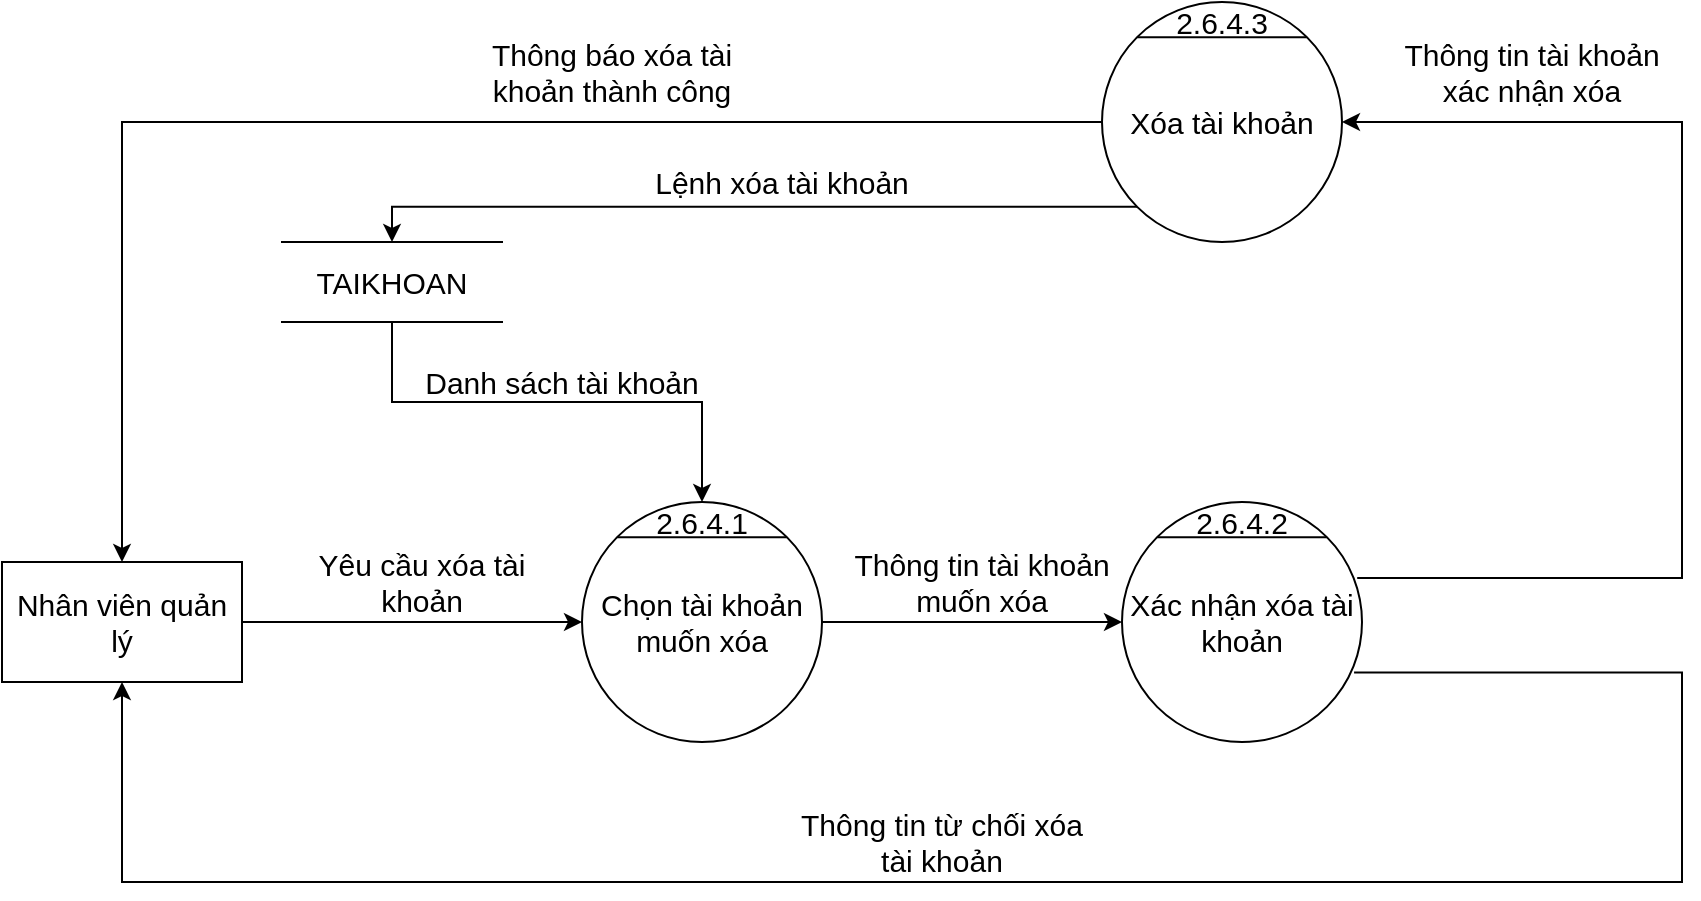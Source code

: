 <mxfile version="16.4.11" type="device"><diagram id="5uB0857ZCNLvZYNrAUeH" name="Page-1"><mxGraphModel dx="1888" dy="641" grid="1" gridSize="10" guides="1" tooltips="1" connect="1" arrows="1" fold="1" page="1" pageScale="1" pageWidth="850" pageHeight="1100" math="0" shadow="0"><root><mxCell id="0"/><mxCell id="1" parent="0"/><mxCell id="61_gc8qRI_YiIwc3ig78-1" value="Chọn tài khoản muốn xóa" style="ellipse;whiteSpace=wrap;html=1;aspect=fixed;fontSize=15;" vertex="1" parent="1"><mxGeometry x="170" y="330" width="120" height="120" as="geometry"/></mxCell><mxCell id="61_gc8qRI_YiIwc3ig78-2" value="" style="endArrow=none;html=1;rounded=0;exitX=0;exitY=0;exitDx=0;exitDy=0;entryX=1;entryY=0;entryDx=0;entryDy=0;fontSize=15;" edge="1" parent="1" source="61_gc8qRI_YiIwc3ig78-1" target="61_gc8qRI_YiIwc3ig78-1"><mxGeometry width="50" height="50" relative="1" as="geometry"><mxPoint x="450" y="370" as="sourcePoint"/><mxPoint x="500" y="320" as="targetPoint"/></mxGeometry></mxCell><mxCell id="61_gc8qRI_YiIwc3ig78-3" value="2.6.4.1" style="text;html=1;strokeColor=none;fillColor=none;align=center;verticalAlign=middle;whiteSpace=wrap;rounded=0;fontSize=15;" vertex="1" parent="1"><mxGeometry x="210" y="330" width="40" height="20" as="geometry"/></mxCell><mxCell id="61_gc8qRI_YiIwc3ig78-4" value="Nhân viên quản lý" style="rounded=0;whiteSpace=wrap;html=1;fontSize=15;" vertex="1" parent="1"><mxGeometry x="-120" y="360" width="120" height="60" as="geometry"/></mxCell><mxCell id="61_gc8qRI_YiIwc3ig78-5" value="" style="endArrow=classic;html=1;rounded=0;exitX=1;exitY=0.5;exitDx=0;exitDy=0;entryX=0;entryY=0.5;entryDx=0;entryDy=0;fontSize=15;" edge="1" parent="1" source="61_gc8qRI_YiIwc3ig78-4" target="61_gc8qRI_YiIwc3ig78-1"><mxGeometry width="50" height="50" relative="1" as="geometry"><mxPoint x="150" y="410" as="sourcePoint"/><mxPoint x="200" y="360" as="targetPoint"/></mxGeometry></mxCell><mxCell id="61_gc8qRI_YiIwc3ig78-6" value="" style="endArrow=classic;html=1;rounded=0;exitX=1;exitY=0.5;exitDx=0;exitDy=0;fontSize=15;entryX=0;entryY=0.5;entryDx=0;entryDy=0;" edge="1" parent="1" source="61_gc8qRI_YiIwc3ig78-1" target="61_gc8qRI_YiIwc3ig78-7"><mxGeometry width="50" height="50" relative="1" as="geometry"><mxPoint x="320" y="389.41" as="sourcePoint"/><mxPoint x="440" y="389" as="targetPoint"/></mxGeometry></mxCell><mxCell id="61_gc8qRI_YiIwc3ig78-7" value="Xác nhận xóa tài khoản" style="ellipse;whiteSpace=wrap;html=1;aspect=fixed;fontSize=15;" vertex="1" parent="1"><mxGeometry x="440" y="330" width="120" height="120" as="geometry"/></mxCell><mxCell id="61_gc8qRI_YiIwc3ig78-8" value="" style="endArrow=none;html=1;rounded=0;exitX=0;exitY=0;exitDx=0;exitDy=0;entryX=1;entryY=0;entryDx=0;entryDy=0;fontSize=15;" edge="1" parent="1" source="61_gc8qRI_YiIwc3ig78-7" target="61_gc8qRI_YiIwc3ig78-7"><mxGeometry width="50" height="50" relative="1" as="geometry"><mxPoint x="730" y="370" as="sourcePoint"/><mxPoint x="780" y="320" as="targetPoint"/></mxGeometry></mxCell><mxCell id="61_gc8qRI_YiIwc3ig78-9" value="2.6.4.2" style="text;html=1;strokeColor=none;fillColor=none;align=center;verticalAlign=middle;whiteSpace=wrap;rounded=0;fontSize=15;" vertex="1" parent="1"><mxGeometry x="480" y="330" width="40" height="20" as="geometry"/></mxCell><mxCell id="61_gc8qRI_YiIwc3ig78-10" value="Yêu cầu xóa tài khoản" style="text;html=1;strokeColor=none;fillColor=none;align=center;verticalAlign=middle;whiteSpace=wrap;rounded=0;fontSize=15;" vertex="1" parent="1"><mxGeometry x="20" y="350" width="140" height="40" as="geometry"/></mxCell><mxCell id="61_gc8qRI_YiIwc3ig78-11" value="Thông tin tài khoản muốn xóa" style="text;html=1;strokeColor=none;fillColor=none;align=center;verticalAlign=middle;whiteSpace=wrap;rounded=0;fontSize=15;" vertex="1" parent="1"><mxGeometry x="300" y="350" width="140" height="40" as="geometry"/></mxCell><mxCell id="61_gc8qRI_YiIwc3ig78-12" value="TAIKHOAN" style="shape=partialRectangle;whiteSpace=wrap;html=1;left=0;right=0;fillColor=none;fontSize=15;" vertex="1" parent="1"><mxGeometry x="20" y="200" width="110" height="40" as="geometry"/></mxCell><mxCell id="61_gc8qRI_YiIwc3ig78-13" value="" style="edgeStyle=segmentEdgeStyle;endArrow=classic;html=1;rounded=0;fontSize=15;exitX=0.5;exitY=1;exitDx=0;exitDy=0;entryX=0.5;entryY=0;entryDx=0;entryDy=0;" edge="1" parent="1" source="61_gc8qRI_YiIwc3ig78-12" target="61_gc8qRI_YiIwc3ig78-3"><mxGeometry width="50" height="50" relative="1" as="geometry"><mxPoint x="250" y="450" as="sourcePoint"/><mxPoint x="300" y="400" as="targetPoint"/><Array as="points"><mxPoint x="75" y="280"/><mxPoint x="230" y="280"/></Array></mxGeometry></mxCell><mxCell id="61_gc8qRI_YiIwc3ig78-14" value="Danh sách tài khoản" style="text;html=1;strokeColor=none;fillColor=none;align=center;verticalAlign=middle;whiteSpace=wrap;rounded=0;fontSize=15;" vertex="1" parent="1"><mxGeometry x="80" y="250" width="160" height="40" as="geometry"/></mxCell><mxCell id="61_gc8qRI_YiIwc3ig78-15" value="Xóa tài khoản" style="ellipse;whiteSpace=wrap;html=1;aspect=fixed;fontSize=15;" vertex="1" parent="1"><mxGeometry x="430" y="80" width="120" height="120" as="geometry"/></mxCell><mxCell id="61_gc8qRI_YiIwc3ig78-16" value="" style="endArrow=none;html=1;rounded=0;exitX=0;exitY=0;exitDx=0;exitDy=0;entryX=1;entryY=0;entryDx=0;entryDy=0;fontSize=15;" edge="1" parent="1" source="61_gc8qRI_YiIwc3ig78-15" target="61_gc8qRI_YiIwc3ig78-15"><mxGeometry width="50" height="50" relative="1" as="geometry"><mxPoint x="720" y="120" as="sourcePoint"/><mxPoint x="770" y="70" as="targetPoint"/></mxGeometry></mxCell><mxCell id="61_gc8qRI_YiIwc3ig78-17" value="2.6.4.3" style="text;html=1;strokeColor=none;fillColor=none;align=center;verticalAlign=middle;whiteSpace=wrap;rounded=0;fontSize=15;" vertex="1" parent="1"><mxGeometry x="470" y="80" width="40" height="20" as="geometry"/></mxCell><mxCell id="61_gc8qRI_YiIwc3ig78-18" value="" style="edgeStyle=segmentEdgeStyle;endArrow=classic;html=1;rounded=0;exitX=0.98;exitY=0.317;exitDx=0;exitDy=0;entryX=1;entryY=0.5;entryDx=0;entryDy=0;exitPerimeter=0;fontSize=15;" edge="1" parent="1" source="61_gc8qRI_YiIwc3ig78-7" target="61_gc8qRI_YiIwc3ig78-15"><mxGeometry width="50" height="50" relative="1" as="geometry"><mxPoint x="270" y="300" as="sourcePoint"/><mxPoint x="320" y="250" as="targetPoint"/><Array as="points"><mxPoint x="720" y="368"/><mxPoint x="720" y="140"/></Array></mxGeometry></mxCell><mxCell id="61_gc8qRI_YiIwc3ig78-19" value="Thông tin tài khoản xác nhận xóa" style="text;html=1;strokeColor=none;fillColor=none;align=center;verticalAlign=middle;whiteSpace=wrap;rounded=0;fontSize=15;" vertex="1" parent="1"><mxGeometry x="570" y="100" width="150" height="30" as="geometry"/></mxCell><mxCell id="61_gc8qRI_YiIwc3ig78-20" value="" style="edgeStyle=segmentEdgeStyle;endArrow=classic;html=1;rounded=0;fontSize=15;exitX=0;exitY=1;exitDx=0;exitDy=0;entryX=0.5;entryY=0;entryDx=0;entryDy=0;" edge="1" parent="1" source="61_gc8qRI_YiIwc3ig78-15" target="61_gc8qRI_YiIwc3ig78-12"><mxGeometry width="50" height="50" relative="1" as="geometry"><mxPoint x="270" y="400" as="sourcePoint"/><mxPoint x="320" y="350" as="targetPoint"/></mxGeometry></mxCell><mxCell id="61_gc8qRI_YiIwc3ig78-21" value="Lệnh xóa tài khoản" style="text;html=1;strokeColor=none;fillColor=none;align=center;verticalAlign=middle;whiteSpace=wrap;rounded=0;fontSize=15;" vertex="1" parent="1"><mxGeometry x="190" y="150" width="160" height="40" as="geometry"/></mxCell><mxCell id="61_gc8qRI_YiIwc3ig78-22" value="" style="edgeStyle=segmentEdgeStyle;endArrow=classic;html=1;rounded=0;fontSize=15;exitX=0;exitY=0.5;exitDx=0;exitDy=0;entryX=0.5;entryY=0;entryDx=0;entryDy=0;" edge="1" parent="1" source="61_gc8qRI_YiIwc3ig78-15" target="61_gc8qRI_YiIwc3ig78-4"><mxGeometry width="50" height="50" relative="1" as="geometry"><mxPoint x="270" y="300" as="sourcePoint"/><mxPoint x="320" y="250" as="targetPoint"/></mxGeometry></mxCell><mxCell id="61_gc8qRI_YiIwc3ig78-23" value="Thông báo xóa tài khoản thành công" style="text;html=1;strokeColor=none;fillColor=none;align=center;verticalAlign=middle;whiteSpace=wrap;rounded=0;fontSize=15;" vertex="1" parent="1"><mxGeometry x="110" y="100" width="150" height="30" as="geometry"/></mxCell><mxCell id="61_gc8qRI_YiIwc3ig78-24" value="Thông tin từ chối xóa tài khoản" style="text;html=1;strokeColor=none;fillColor=none;align=center;verticalAlign=middle;whiteSpace=wrap;rounded=0;fontSize=15;" vertex="1" parent="1"><mxGeometry x="275" y="480" width="150" height="40" as="geometry"/></mxCell><mxCell id="61_gc8qRI_YiIwc3ig78-25" value="" style="edgeStyle=segmentEdgeStyle;endArrow=classic;html=1;rounded=0;fontSize=15;exitX=0.967;exitY=0.71;exitDx=0;exitDy=0;exitPerimeter=0;entryX=0.5;entryY=1;entryDx=0;entryDy=0;" edge="1" parent="1" source="61_gc8qRI_YiIwc3ig78-7" target="61_gc8qRI_YiIwc3ig78-4"><mxGeometry width="50" height="50" relative="1" as="geometry"><mxPoint x="270" y="470" as="sourcePoint"/><mxPoint x="320" y="420" as="targetPoint"/><Array as="points"><mxPoint x="720" y="415"/><mxPoint x="720" y="520"/><mxPoint x="-60" y="520"/></Array></mxGeometry></mxCell></root></mxGraphModel></diagram></mxfile>